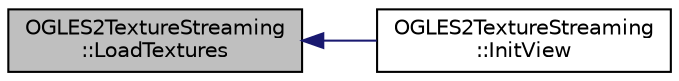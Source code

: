 digraph "OGLES2TextureStreaming::LoadTextures"
{
  edge [fontname="Helvetica",fontsize="10",labelfontname="Helvetica",labelfontsize="10"];
  node [fontname="Helvetica",fontsize="10",shape=record];
  rankdir="LR";
  Node1 [label="OGLES2TextureStreaming\l::LoadTextures",height=0.2,width=0.4,color="black", fillcolor="grey75", style="filled", fontcolor="black"];
  Node1 -> Node2 [dir="back",color="midnightblue",fontsize="10",style="solid",fontname="Helvetica"];
  Node2 [label="OGLES2TextureStreaming\l::InitView",height=0.2,width=0.4,color="black", fillcolor="white", style="filled",URL="$class_o_g_l_e_s2_texture_streaming.html#a4a2f414b0cdc515d045831a446466705"];
}
